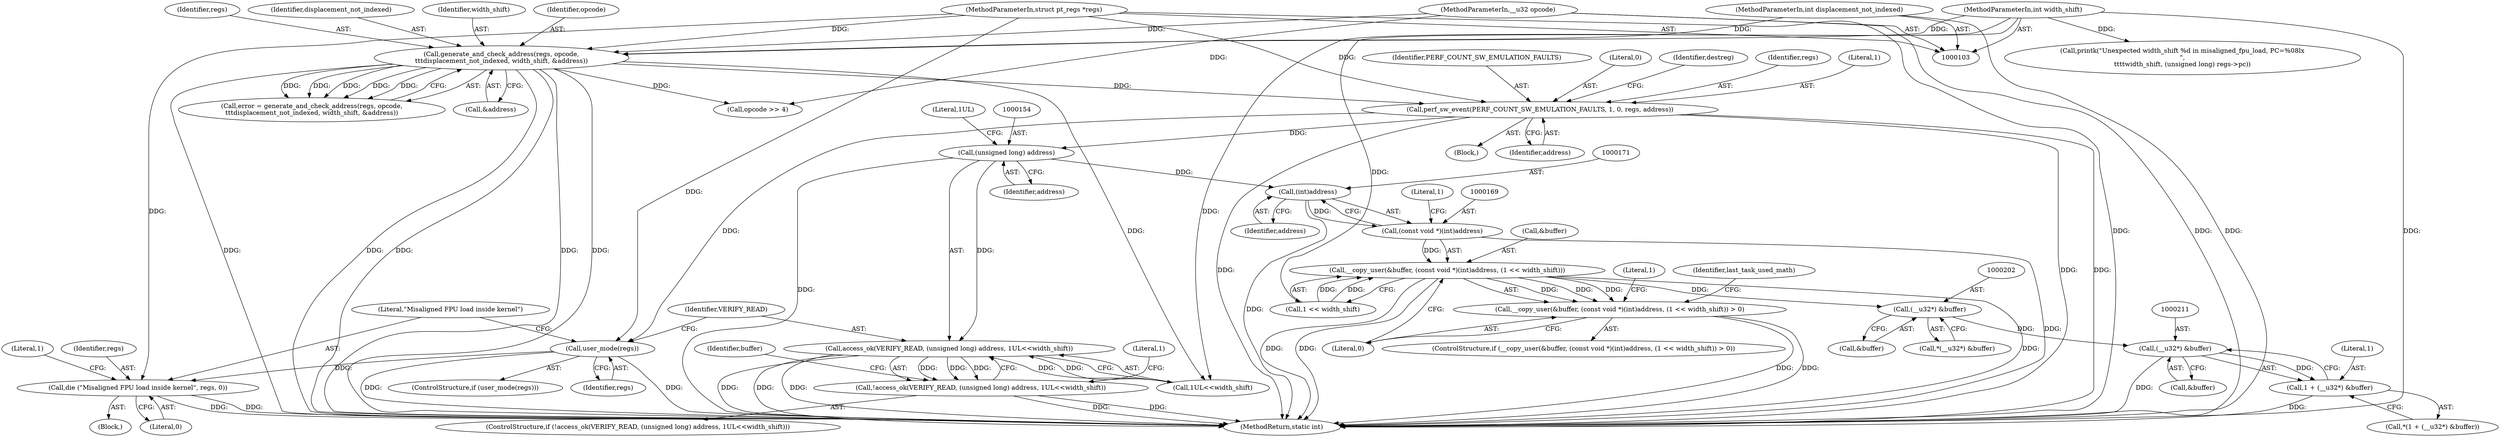 digraph "1_linux_a8b0ca17b80e92faab46ee7179ba9e99ccb61233_24@pointer" {
"1000129" [label="(Call,perf_sw_event(PERF_COUNT_SW_EMULATION_FAULTS, 1, 0, regs, address))"];
"1000115" [label="(Call,generate_and_check_address(regs, opcode,\n\t\t\tdisplacement_not_indexed, width_shift, &address))"];
"1000104" [label="(MethodParameterIn,struct pt_regs *regs)"];
"1000105" [label="(MethodParameterIn,__u32 opcode)"];
"1000106" [label="(MethodParameterIn,int displacement_not_indexed)"];
"1000107" [label="(MethodParameterIn,int width_shift)"];
"1000143" [label="(Call,user_mode(regs))"];
"1000309" [label="(Call,die (\"Misaligned FPU load inside kernel\", regs, 0))"];
"1000153" [label="(Call,(unsigned long) address)"];
"1000151" [label="(Call,access_ok(VERIFY_READ, (unsigned long) address, 1UL<<width_shift))"];
"1000150" [label="(Call,!access_ok(VERIFY_READ, (unsigned long) address, 1UL<<width_shift))"];
"1000170" [label="(Call,(int)address)"];
"1000168" [label="(Call,(const void *)(int)address)"];
"1000165" [label="(Call,__copy_user(&buffer, (const void *)(int)address, (1 << width_shift)))"];
"1000164" [label="(Call,__copy_user(&buffer, (const void *)(int)address, (1 << width_shift)) > 0)"];
"1000201" [label="(Call,(__u32*) &buffer)"];
"1000210" [label="(Call,(__u32*) &buffer)"];
"1000208" [label="(Call,1 + (__u32*) &buffer)"];
"1000142" [label="(ControlStructure,if (user_mode(regs)))"];
"1000118" [label="(Identifier,displacement_not_indexed)"];
"1000183" [label="(Identifier,last_task_used_math)"];
"1000130" [label="(Identifier,PERF_COUNT_SW_EMULATION_FAULTS)"];
"1000129" [label="(Call,perf_sw_event(PERF_COUNT_SW_EMULATION_FAULTS, 1, 0, regs, address))"];
"1000170" [label="(Call,(int)address)"];
"1000149" [label="(ControlStructure,if (!access_ok(VERIFY_READ, (unsigned long) address, 1UL<<width_shift)))"];
"1000113" [label="(Call,error = generate_and_check_address(regs, opcode,\n\t\t\tdisplacement_not_indexed, width_shift, &address))"];
"1000119" [label="(Identifier,width_shift)"];
"1000310" [label="(Literal,\"Misaligned FPU load inside kernel\")"];
"1000311" [label="(Identifier,regs)"];
"1000200" [label="(Call,*(__u32*) &buffer)"];
"1000165" [label="(Call,__copy_user(&buffer, (const void *)(int)address, (1 << width_shift)))"];
"1000207" [label="(Call,*(1 + (__u32*) &buffer))"];
"1000163" [label="(ControlStructure,if (__copy_user(&buffer, (const void *)(int)address, (1 << width_shift)) > 0))"];
"1000208" [label="(Call,1 + (__u32*) &buffer)"];
"1000106" [label="(MethodParameterIn,int displacement_not_indexed)"];
"1000212" [label="(Call,&buffer)"];
"1000172" [label="(Identifier,address)"];
"1000162" [label="(Literal,1)"];
"1000203" [label="(Call,&buffer)"];
"1000105" [label="(MethodParameterIn,__u32 opcode)"];
"1000132" [label="(Literal,0)"];
"1000120" [label="(Call,&address)"];
"1000156" [label="(Call,1UL<<width_shift)"];
"1000167" [label="(Identifier,buffer)"];
"1000201" [label="(Call,(__u32*) &buffer)"];
"1000210" [label="(Call,(__u32*) &buffer)"];
"1000143" [label="(Call,user_mode(regs))"];
"1000157" [label="(Literal,1UL)"];
"1000134" [label="(Identifier,address)"];
"1000312" [label="(Literal,0)"];
"1000115" [label="(Call,generate_and_check_address(regs, opcode,\n\t\t\tdisplacement_not_indexed, width_shift, &address))"];
"1000296" [label="(Call,printk(\"Unexpected width_shift %d in misaligned_fpu_load, PC=%08lx\n\",\n\t\t\t\twidth_shift, (unsigned long) regs->pc))"];
"1000104" [label="(MethodParameterIn,struct pt_regs *regs)"];
"1000173" [label="(Call,1 << width_shift)"];
"1000144" [label="(Identifier,regs)"];
"1000155" [label="(Identifier,address)"];
"1000180" [label="(Literal,1)"];
"1000117" [label="(Identifier,opcode)"];
"1000174" [label="(Literal,1)"];
"1000176" [label="(Literal,0)"];
"1000315" [label="(Literal,1)"];
"1000150" [label="(Call,!access_ok(VERIFY_READ, (unsigned long) address, 1UL<<width_shift))"];
"1000308" [label="(Block,)"];
"1000168" [label="(Call,(const void *)(int)address)"];
"1000166" [label="(Call,&buffer)"];
"1000136" [label="(Identifier,destreg)"];
"1000209" [label="(Literal,1)"];
"1000116" [label="(Identifier,regs)"];
"1000133" [label="(Identifier,regs)"];
"1000107" [label="(MethodParameterIn,int width_shift)"];
"1000109" [label="(Block,)"];
"1000152" [label="(Identifier,VERIFY_READ)"];
"1000138" [label="(Call,opcode >> 4)"];
"1000164" [label="(Call,__copy_user(&buffer, (const void *)(int)address, (1 << width_shift)) > 0)"];
"1000131" [label="(Literal,1)"];
"1000153" [label="(Call,(unsigned long) address)"];
"1000316" [label="(MethodReturn,static int)"];
"1000151" [label="(Call,access_ok(VERIFY_READ, (unsigned long) address, 1UL<<width_shift))"];
"1000309" [label="(Call,die (\"Misaligned FPU load inside kernel\", regs, 0))"];
"1000129" -> "1000109"  [label="AST: "];
"1000129" -> "1000134"  [label="CFG: "];
"1000130" -> "1000129"  [label="AST: "];
"1000131" -> "1000129"  [label="AST: "];
"1000132" -> "1000129"  [label="AST: "];
"1000133" -> "1000129"  [label="AST: "];
"1000134" -> "1000129"  [label="AST: "];
"1000136" -> "1000129"  [label="CFG: "];
"1000129" -> "1000316"  [label="DDG: "];
"1000129" -> "1000316"  [label="DDG: "];
"1000129" -> "1000316"  [label="DDG: "];
"1000115" -> "1000129"  [label="DDG: "];
"1000104" -> "1000129"  [label="DDG: "];
"1000129" -> "1000143"  [label="DDG: "];
"1000129" -> "1000153"  [label="DDG: "];
"1000115" -> "1000113"  [label="AST: "];
"1000115" -> "1000120"  [label="CFG: "];
"1000116" -> "1000115"  [label="AST: "];
"1000117" -> "1000115"  [label="AST: "];
"1000118" -> "1000115"  [label="AST: "];
"1000119" -> "1000115"  [label="AST: "];
"1000120" -> "1000115"  [label="AST: "];
"1000113" -> "1000115"  [label="CFG: "];
"1000115" -> "1000316"  [label="DDG: "];
"1000115" -> "1000316"  [label="DDG: "];
"1000115" -> "1000316"  [label="DDG: "];
"1000115" -> "1000316"  [label="DDG: "];
"1000115" -> "1000316"  [label="DDG: "];
"1000115" -> "1000113"  [label="DDG: "];
"1000115" -> "1000113"  [label="DDG: "];
"1000115" -> "1000113"  [label="DDG: "];
"1000115" -> "1000113"  [label="DDG: "];
"1000115" -> "1000113"  [label="DDG: "];
"1000104" -> "1000115"  [label="DDG: "];
"1000105" -> "1000115"  [label="DDG: "];
"1000106" -> "1000115"  [label="DDG: "];
"1000107" -> "1000115"  [label="DDG: "];
"1000115" -> "1000138"  [label="DDG: "];
"1000115" -> "1000156"  [label="DDG: "];
"1000104" -> "1000103"  [label="AST: "];
"1000104" -> "1000316"  [label="DDG: "];
"1000104" -> "1000143"  [label="DDG: "];
"1000104" -> "1000309"  [label="DDG: "];
"1000105" -> "1000103"  [label="AST: "];
"1000105" -> "1000316"  [label="DDG: "];
"1000105" -> "1000138"  [label="DDG: "];
"1000106" -> "1000103"  [label="AST: "];
"1000106" -> "1000316"  [label="DDG: "];
"1000107" -> "1000103"  [label="AST: "];
"1000107" -> "1000316"  [label="DDG: "];
"1000107" -> "1000156"  [label="DDG: "];
"1000107" -> "1000173"  [label="DDG: "];
"1000107" -> "1000296"  [label="DDG: "];
"1000143" -> "1000142"  [label="AST: "];
"1000143" -> "1000144"  [label="CFG: "];
"1000144" -> "1000143"  [label="AST: "];
"1000152" -> "1000143"  [label="CFG: "];
"1000310" -> "1000143"  [label="CFG: "];
"1000143" -> "1000316"  [label="DDG: "];
"1000143" -> "1000316"  [label="DDG: "];
"1000143" -> "1000309"  [label="DDG: "];
"1000309" -> "1000308"  [label="AST: "];
"1000309" -> "1000312"  [label="CFG: "];
"1000310" -> "1000309"  [label="AST: "];
"1000311" -> "1000309"  [label="AST: "];
"1000312" -> "1000309"  [label="AST: "];
"1000315" -> "1000309"  [label="CFG: "];
"1000309" -> "1000316"  [label="DDG: "];
"1000309" -> "1000316"  [label="DDG: "];
"1000153" -> "1000151"  [label="AST: "];
"1000153" -> "1000155"  [label="CFG: "];
"1000154" -> "1000153"  [label="AST: "];
"1000155" -> "1000153"  [label="AST: "];
"1000157" -> "1000153"  [label="CFG: "];
"1000153" -> "1000316"  [label="DDG: "];
"1000153" -> "1000151"  [label="DDG: "];
"1000153" -> "1000170"  [label="DDG: "];
"1000151" -> "1000150"  [label="AST: "];
"1000151" -> "1000156"  [label="CFG: "];
"1000152" -> "1000151"  [label="AST: "];
"1000156" -> "1000151"  [label="AST: "];
"1000150" -> "1000151"  [label="CFG: "];
"1000151" -> "1000316"  [label="DDG: "];
"1000151" -> "1000316"  [label="DDG: "];
"1000151" -> "1000316"  [label="DDG: "];
"1000151" -> "1000150"  [label="DDG: "];
"1000151" -> "1000150"  [label="DDG: "];
"1000151" -> "1000150"  [label="DDG: "];
"1000156" -> "1000151"  [label="DDG: "];
"1000156" -> "1000151"  [label="DDG: "];
"1000150" -> "1000149"  [label="AST: "];
"1000162" -> "1000150"  [label="CFG: "];
"1000167" -> "1000150"  [label="CFG: "];
"1000150" -> "1000316"  [label="DDG: "];
"1000150" -> "1000316"  [label="DDG: "];
"1000170" -> "1000168"  [label="AST: "];
"1000170" -> "1000172"  [label="CFG: "];
"1000171" -> "1000170"  [label="AST: "];
"1000172" -> "1000170"  [label="AST: "];
"1000168" -> "1000170"  [label="CFG: "];
"1000170" -> "1000316"  [label="DDG: "];
"1000170" -> "1000168"  [label="DDG: "];
"1000168" -> "1000165"  [label="AST: "];
"1000169" -> "1000168"  [label="AST: "];
"1000174" -> "1000168"  [label="CFG: "];
"1000168" -> "1000316"  [label="DDG: "];
"1000168" -> "1000165"  [label="DDG: "];
"1000165" -> "1000164"  [label="AST: "];
"1000165" -> "1000173"  [label="CFG: "];
"1000166" -> "1000165"  [label="AST: "];
"1000173" -> "1000165"  [label="AST: "];
"1000176" -> "1000165"  [label="CFG: "];
"1000165" -> "1000316"  [label="DDG: "];
"1000165" -> "1000316"  [label="DDG: "];
"1000165" -> "1000316"  [label="DDG: "];
"1000165" -> "1000164"  [label="DDG: "];
"1000165" -> "1000164"  [label="DDG: "];
"1000165" -> "1000164"  [label="DDG: "];
"1000173" -> "1000165"  [label="DDG: "];
"1000173" -> "1000165"  [label="DDG: "];
"1000165" -> "1000201"  [label="DDG: "];
"1000164" -> "1000163"  [label="AST: "];
"1000164" -> "1000176"  [label="CFG: "];
"1000176" -> "1000164"  [label="AST: "];
"1000180" -> "1000164"  [label="CFG: "];
"1000183" -> "1000164"  [label="CFG: "];
"1000164" -> "1000316"  [label="DDG: "];
"1000164" -> "1000316"  [label="DDG: "];
"1000201" -> "1000200"  [label="AST: "];
"1000201" -> "1000203"  [label="CFG: "];
"1000202" -> "1000201"  [label="AST: "];
"1000203" -> "1000201"  [label="AST: "];
"1000200" -> "1000201"  [label="CFG: "];
"1000201" -> "1000210"  [label="DDG: "];
"1000210" -> "1000208"  [label="AST: "];
"1000210" -> "1000212"  [label="CFG: "];
"1000211" -> "1000210"  [label="AST: "];
"1000212" -> "1000210"  [label="AST: "];
"1000208" -> "1000210"  [label="CFG: "];
"1000210" -> "1000316"  [label="DDG: "];
"1000210" -> "1000208"  [label="DDG: "];
"1000208" -> "1000207"  [label="AST: "];
"1000209" -> "1000208"  [label="AST: "];
"1000207" -> "1000208"  [label="CFG: "];
"1000208" -> "1000316"  [label="DDG: "];
}
